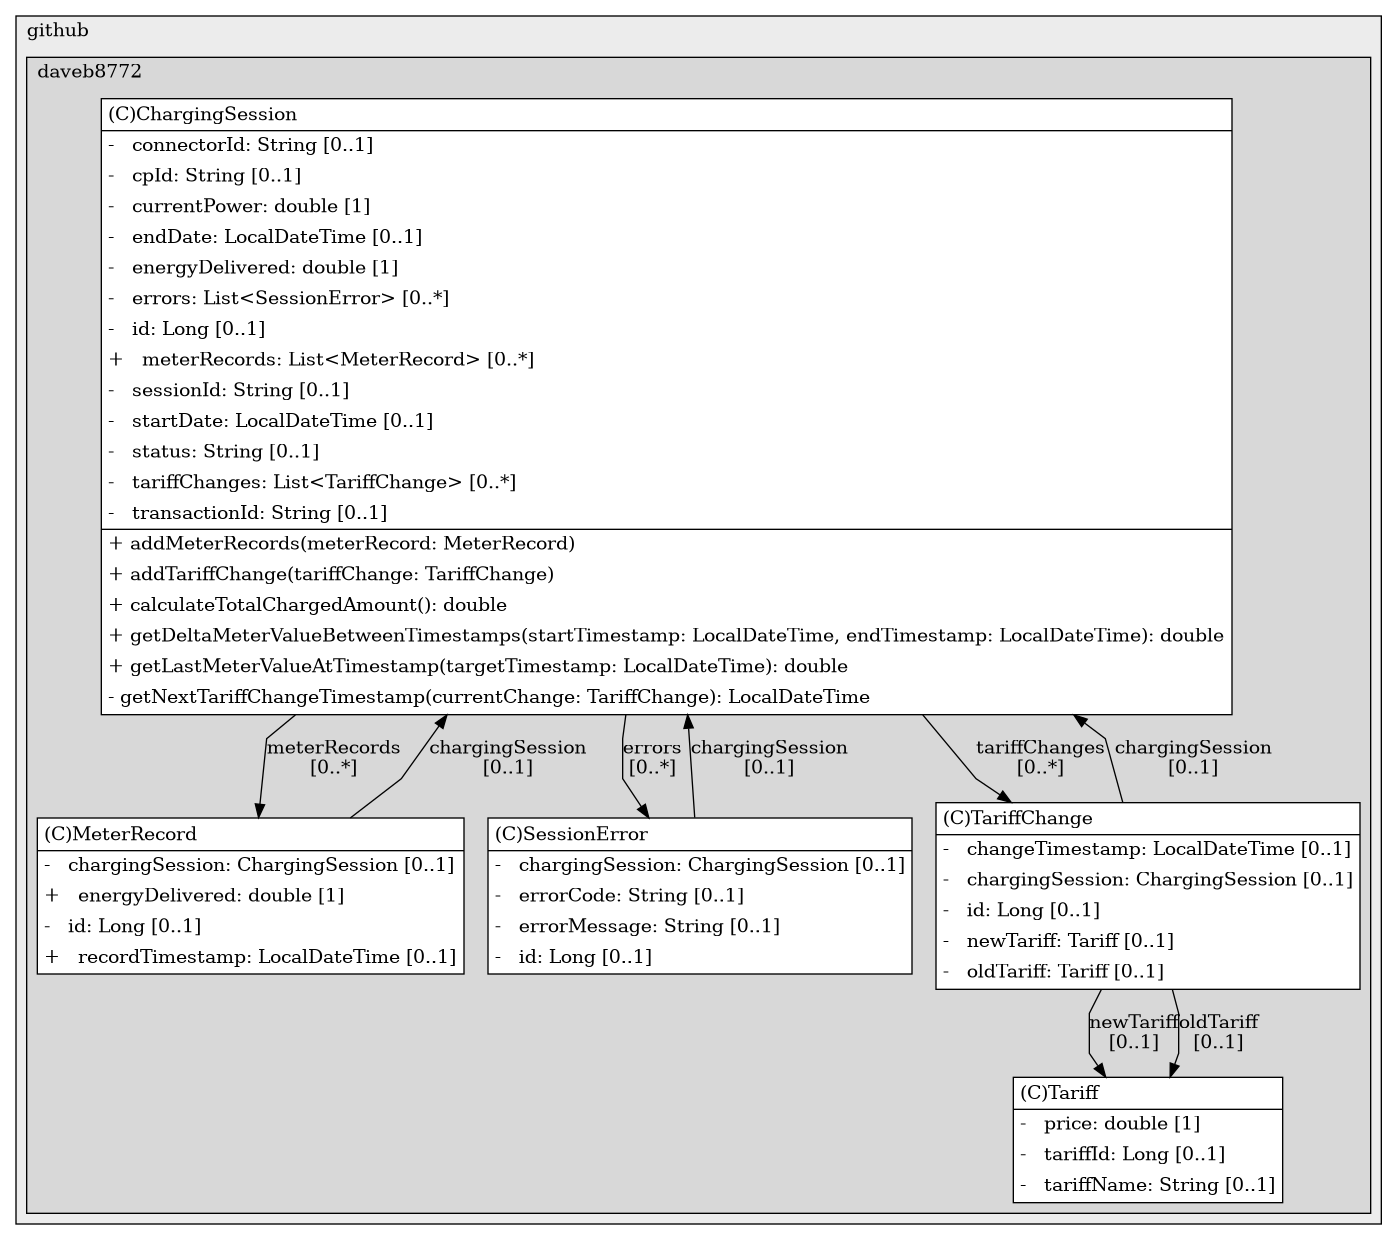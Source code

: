 @startuml

/' diagram meta data start
config=StructureConfiguration;
{
  "projectClassification": {
    "searchMode": "OpenProject", // OpenProject, AllProjects
    "includedProjects": "",
    "pathEndKeywords": "*.impl",
    "isClientPath": "",
    "isClientName": "",
    "isTestPath": "",
    "isTestName": "",
    "isMappingPath": "",
    "isMappingName": "",
    "isDataAccessPath": "",
    "isDataAccessName": "",
    "isDataStructurePath": "",
    "isDataStructureName": "",
    "isInterfaceStructuresPath": "",
    "isInterfaceStructuresName": "",
    "isEntryPointPath": "",
    "isEntryPointName": "",
    "treatFinalFieldsAsMandatory": false
  },
  "graphRestriction": {
    "classPackageExcludeFilter": "",
    "classPackageIncludeFilter": "",
    "classNameExcludeFilter": "",
    "classNameIncludeFilter": "",
    "methodNameExcludeFilter": "",
    "methodNameIncludeFilter": "",
    "removeByInheritance": "", // inheritance/annotation based filtering is done in a second step
    "removeByAnnotation": "",
    "removeByClassPackage": "", // cleanup the graph after inheritance/annotation based filtering is done
    "removeByClassName": "",
    "cutMappings": false,
    "cutEnum": true,
    "cutTests": true,
    "cutClient": true,
    "cutDataAccess": false,
    "cutInterfaceStructures": false,
    "cutDataStructures": false,
    "cutGetterAndSetter": true,
    "cutConstructors": true
  },
  "graphTraversal": {
    "forwardDepth": 6,
    "backwardDepth": 6,
    "classPackageExcludeFilter": "",
    "classPackageIncludeFilter": "",
    "classNameExcludeFilter": "",
    "classNameIncludeFilter": "",
    "methodNameExcludeFilter": "",
    "methodNameIncludeFilter": "",
    "hideMappings": false,
    "hideDataStructures": false,
    "hidePrivateMethods": true,
    "hideInterfaceCalls": true, // indirection: implementation -> interface (is hidden) -> implementation
    "onlyShowApplicationEntryPoints": false, // root node is included
    "useMethodCallsForStructureDiagram": "ForwardOnly" // ForwardOnly, BothDirections, No
  },
  "details": {
    "aggregation": "GroupByClass", // ByClass, GroupByClass, None
    "showClassGenericTypes": true,
    "showMethods": true,
    "showMethodParameterNames": true,
    "showMethodParameterTypes": true,
    "showMethodReturnType": true,
    "showPackageLevels": 2,
    "showDetailedClassStructure": true
  },
  "rootClass": "com.github.daveb8772.cms.cmsrestservice.controller.Models.EntityModels.ChargingSession",
  "extensionCallbackMethod": "" // qualified.class.name#methodName - signature: public static String method(String)
}
diagram meta data end '/



digraph g {
    rankdir="TB"
    splines=polyline
    

'nodes 
subgraph cluster_1245635613 { 
   	label=github
	labeljust=l
	fillcolor="#ececec"
	style=filled
   
   subgraph cluster_1638032187 { 
   	label=daveb8772
	labeljust=l
	fillcolor="#d8d8d8"
	style=filled
   
   ChargingSession1462292524[
	label=<<TABLE BORDER="1" CELLBORDER="0" CELLPADDING="4" CELLSPACING="0">
<TR><TD ALIGN="LEFT" >(C)ChargingSession</TD></TR>
<HR/>
<TR><TD ALIGN="LEFT" >-   connectorId: String [0..1]</TD></TR>
<TR><TD ALIGN="LEFT" >-   cpId: String [0..1]</TD></TR>
<TR><TD ALIGN="LEFT" >-   currentPower: double [1]</TD></TR>
<TR><TD ALIGN="LEFT" >-   endDate: LocalDateTime [0..1]</TD></TR>
<TR><TD ALIGN="LEFT" >-   energyDelivered: double [1]</TD></TR>
<TR><TD ALIGN="LEFT" >-   errors: List&lt;SessionError&gt; [0..*]</TD></TR>
<TR><TD ALIGN="LEFT" >-   id: Long [0..1]</TD></TR>
<TR><TD ALIGN="LEFT" >+   meterRecords: List&lt;MeterRecord&gt; [0..*]</TD></TR>
<TR><TD ALIGN="LEFT" >-   sessionId: String [0..1]</TD></TR>
<TR><TD ALIGN="LEFT" >-   startDate: LocalDateTime [0..1]</TD></TR>
<TR><TD ALIGN="LEFT" >-   status: String [0..1]</TD></TR>
<TR><TD ALIGN="LEFT" >-   tariffChanges: List&lt;TariffChange&gt; [0..*]</TD></TR>
<TR><TD ALIGN="LEFT" >-   transactionId: String [0..1]</TD></TR>
<HR/>
<TR><TD ALIGN="LEFT" >+ addMeterRecords(meterRecord: MeterRecord)</TD></TR>
<TR><TD ALIGN="LEFT" >+ addTariffChange(tariffChange: TariffChange)</TD></TR>
<TR><TD ALIGN="LEFT" >+ calculateTotalChargedAmount(): double</TD></TR>
<TR><TD ALIGN="LEFT" >+ getDeltaMeterValueBetweenTimestamps(startTimestamp: LocalDateTime, endTimestamp: LocalDateTime): double</TD></TR>
<TR><TD ALIGN="LEFT" >+ getLastMeterValueAtTimestamp(targetTimestamp: LocalDateTime): double</TD></TR>
<TR><TD ALIGN="LEFT" >- getNextTariffChangeTimestamp(currentChange: TariffChange): LocalDateTime</TD></TR>
</TABLE>>
	style=filled
	margin=0
	shape=plaintext
	fillcolor="#FFFFFF"
];

MeterRecord1462292524[
	label=<<TABLE BORDER="1" CELLBORDER="0" CELLPADDING="4" CELLSPACING="0">
<TR><TD ALIGN="LEFT" >(C)MeterRecord</TD></TR>
<HR/>
<TR><TD ALIGN="LEFT" >-   chargingSession: ChargingSession [0..1]</TD></TR>
<TR><TD ALIGN="LEFT" >+   energyDelivered: double [1]</TD></TR>
<TR><TD ALIGN="LEFT" >-   id: Long [0..1]</TD></TR>
<TR><TD ALIGN="LEFT" >+   recordTimestamp: LocalDateTime [0..1]</TD></TR>
</TABLE>>
	style=filled
	margin=0
	shape=plaintext
	fillcolor="#FFFFFF"
];

SessionError1462292524[
	label=<<TABLE BORDER="1" CELLBORDER="0" CELLPADDING="4" CELLSPACING="0">
<TR><TD ALIGN="LEFT" >(C)SessionError</TD></TR>
<HR/>
<TR><TD ALIGN="LEFT" >-   chargingSession: ChargingSession [0..1]</TD></TR>
<TR><TD ALIGN="LEFT" >-   errorCode: String [0..1]</TD></TR>
<TR><TD ALIGN="LEFT" >-   errorMessage: String [0..1]</TD></TR>
<TR><TD ALIGN="LEFT" >-   id: Long [0..1]</TD></TR>
</TABLE>>
	style=filled
	margin=0
	shape=plaintext
	fillcolor="#FFFFFF"
];

Tariff1462292524[
	label=<<TABLE BORDER="1" CELLBORDER="0" CELLPADDING="4" CELLSPACING="0">
<TR><TD ALIGN="LEFT" >(C)Tariff</TD></TR>
<HR/>
<TR><TD ALIGN="LEFT" >-   price: double [1]</TD></TR>
<TR><TD ALIGN="LEFT" >-   tariffId: Long [0..1]</TD></TR>
<TR><TD ALIGN="LEFT" >-   tariffName: String [0..1]</TD></TR>
</TABLE>>
	style=filled
	margin=0
	shape=plaintext
	fillcolor="#FFFFFF"
];

TariffChange1462292524[
	label=<<TABLE BORDER="1" CELLBORDER="0" CELLPADDING="4" CELLSPACING="0">
<TR><TD ALIGN="LEFT" >(C)TariffChange</TD></TR>
<HR/>
<TR><TD ALIGN="LEFT" >-   changeTimestamp: LocalDateTime [0..1]</TD></TR>
<TR><TD ALIGN="LEFT" >-   chargingSession: ChargingSession [0..1]</TD></TR>
<TR><TD ALIGN="LEFT" >-   id: Long [0..1]</TD></TR>
<TR><TD ALIGN="LEFT" >-   newTariff: Tariff [0..1]</TD></TR>
<TR><TD ALIGN="LEFT" >-   oldTariff: Tariff [0..1]</TD></TR>
</TABLE>>
	style=filled
	margin=0
	shape=plaintext
	fillcolor="#FFFFFF"
];
} 
} 

'edges    
ChargingSession1462292524 -> MeterRecord1462292524[label="meterRecords
[0..*]"];
ChargingSession1462292524 -> SessionError1462292524[label="errors
[0..*]"];
ChargingSession1462292524 -> TariffChange1462292524[label="tariffChanges
[0..*]"];
MeterRecord1462292524 -> ChargingSession1462292524[label="chargingSession
[0..1]"];
SessionError1462292524 -> ChargingSession1462292524[label="chargingSession
[0..1]"];
TariffChange1462292524 -> ChargingSession1462292524[label="chargingSession
[0..1]"];
TariffChange1462292524 -> Tariff1462292524[label="newTariff
[0..1]"];
TariffChange1462292524 -> Tariff1462292524[label="oldTariff
[0..1]"];
    
}
@enduml